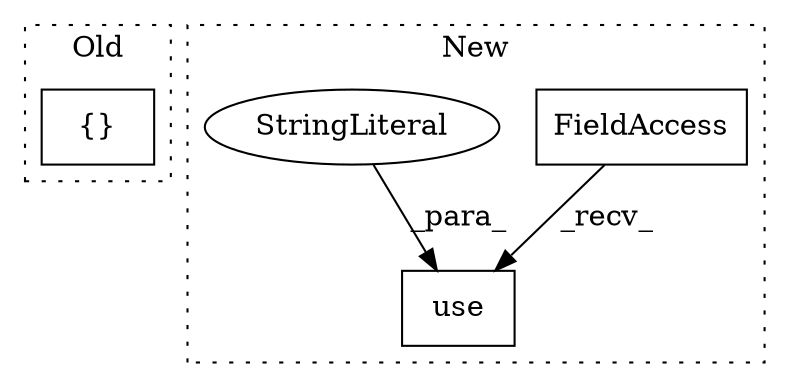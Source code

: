 digraph G {
subgraph cluster0 {
1 [label="{}" a="4" s="462,474" l="1,1" shape="box"];
label = "Old";
style="dotted";
}
subgraph cluster1 {
2 [label="use" a="32" s="538,559" l="4,1" shape="box"];
3 [label="FieldAccess" a="22" s="514" l="23" shape="box"];
4 [label="StringLiteral" a="45" s="542" l="17" shape="ellipse"];
label = "New";
style="dotted";
}
3 -> 2 [label="_recv_"];
4 -> 2 [label="_para_"];
}